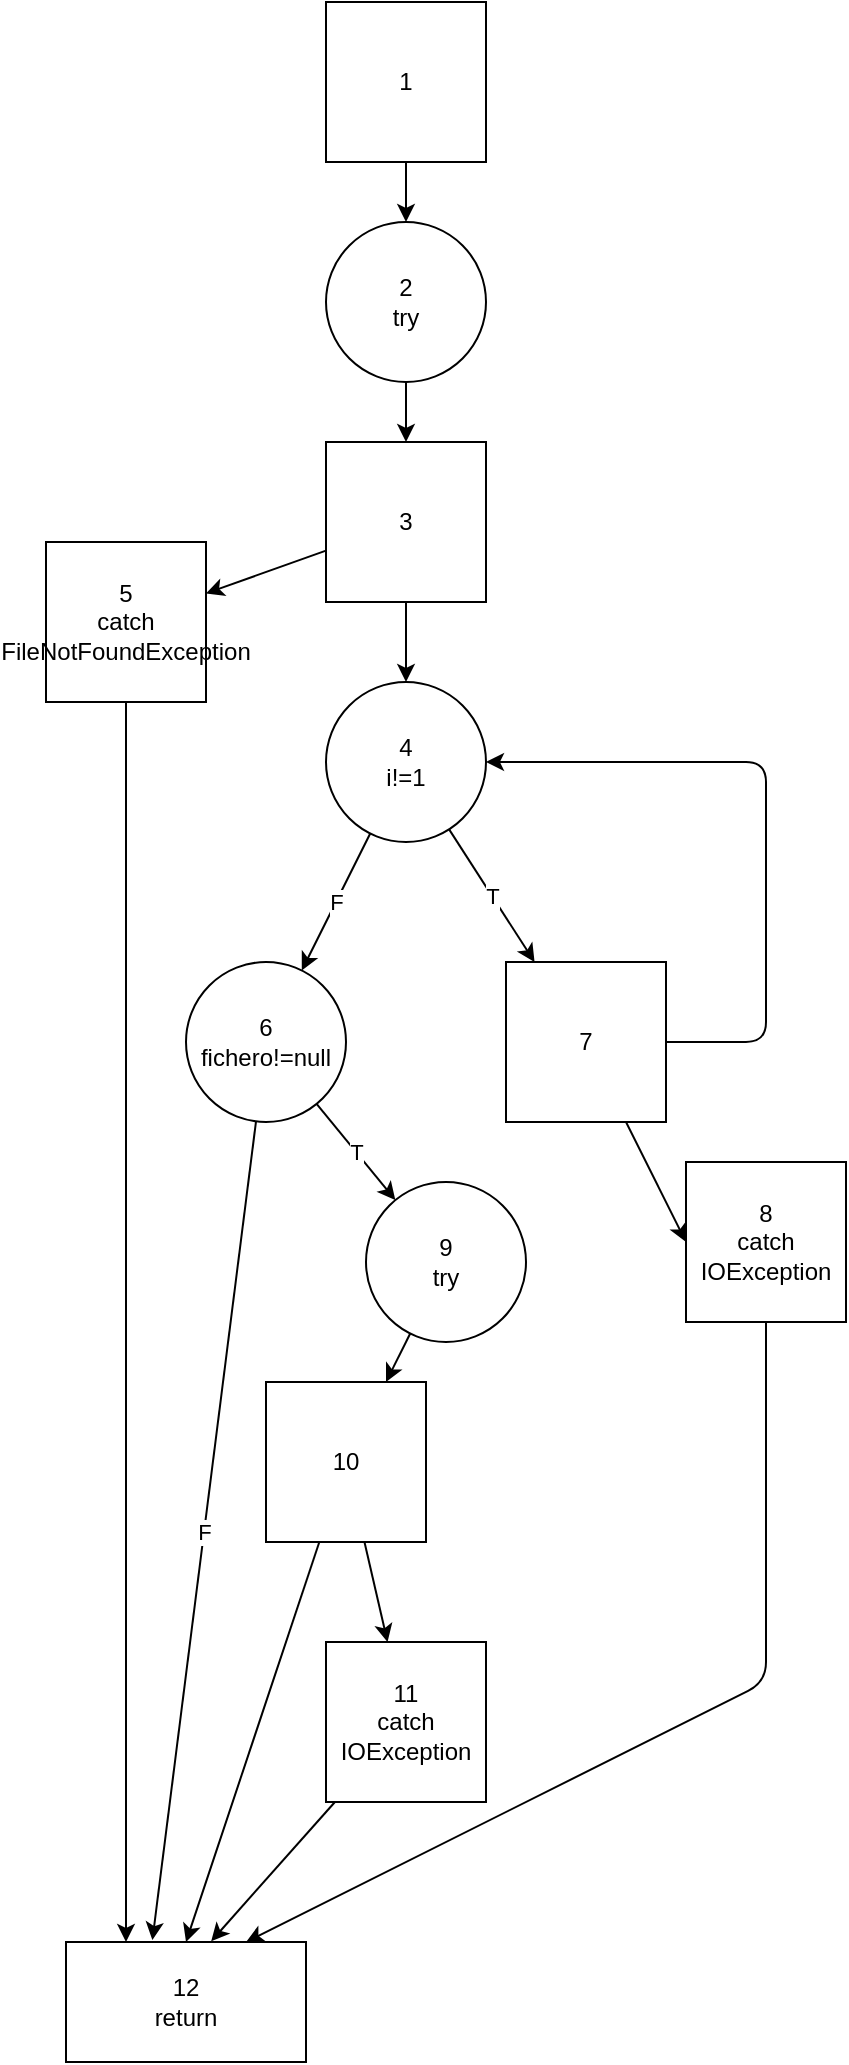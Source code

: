 <mxfile>
    <diagram id="x2j1Rhim9ssBAi3vaH40" name="Página-1">
        <mxGraphModel dx="1813" dy="1006" grid="1" gridSize="10" guides="1" tooltips="1" connect="1" arrows="1" fold="1" page="1" pageScale="1" pageWidth="827" pageHeight="1169" math="0" shadow="0">
            <root>
                <mxCell id="0"/>
                <mxCell id="1" parent="0"/>
                <mxCell id="16" style="edgeStyle=none;html=1;entryX=1;entryY=0.5;entryDx=0;entryDy=0;" parent="1" source="15" edge="1">
                    <mxGeometry relative="1" as="geometry">
                        <mxPoint x="289.999" y="170" as="targetPoint"/>
                        <Array as="points">
                            <mxPoint x="340" y="240"/>
                        </Array>
                    </mxGeometry>
                </mxCell>
                <mxCell id="36" style="edgeStyle=none;html=1;" parent="1" source="35" target="37" edge="1">
                    <mxGeometry relative="1" as="geometry">
                        <mxPoint x="220" y="170" as="targetPoint"/>
                    </mxGeometry>
                </mxCell>
                <mxCell id="35" value="1" style="whiteSpace=wrap;html=1;aspect=fixed;" parent="1" vertex="1">
                    <mxGeometry x="180" y="40" width="80" height="80" as="geometry"/>
                </mxCell>
                <mxCell id="38" style="edgeStyle=none;html=1;" parent="1" source="37" target="39" edge="1">
                    <mxGeometry relative="1" as="geometry">
                        <mxPoint x="220" y="280" as="targetPoint"/>
                    </mxGeometry>
                </mxCell>
                <mxCell id="37" value="2&lt;br&gt;try" style="ellipse;whiteSpace=wrap;html=1;aspect=fixed;" parent="1" vertex="1">
                    <mxGeometry x="180" y="150" width="80" height="80" as="geometry"/>
                </mxCell>
                <mxCell id="40" style="edgeStyle=none;html=1;" parent="1" source="39" target="41" edge="1">
                    <mxGeometry relative="1" as="geometry">
                        <mxPoint x="220" y="390" as="targetPoint"/>
                    </mxGeometry>
                </mxCell>
                <mxCell id="42" style="edgeStyle=none;html=1;" parent="1" source="39" target="43" edge="1">
                    <mxGeometry relative="1" as="geometry">
                        <mxPoint x="120" y="340" as="targetPoint"/>
                    </mxGeometry>
                </mxCell>
                <mxCell id="39" value="3" style="whiteSpace=wrap;html=1;aspect=fixed;" parent="1" vertex="1">
                    <mxGeometry x="180" y="260" width="80" height="80" as="geometry"/>
                </mxCell>
                <mxCell id="45" value="T" style="edgeStyle=none;html=1;" parent="1" source="41" target="49" edge="1">
                    <mxGeometry relative="1" as="geometry">
                        <mxPoint x="300" y="510" as="targetPoint"/>
                    </mxGeometry>
                </mxCell>
                <mxCell id="47" value="F" style="edgeStyle=none;html=1;" parent="1" source="41" target="48" edge="1">
                    <mxGeometry relative="1" as="geometry">
                        <mxPoint x="220" y="570" as="targetPoint"/>
                    </mxGeometry>
                </mxCell>
                <mxCell id="41" value="4&lt;br&gt;i!=1" style="ellipse;whiteSpace=wrap;html=1;aspect=fixed;" parent="1" vertex="1">
                    <mxGeometry x="180" y="380" width="80" height="80" as="geometry"/>
                </mxCell>
                <mxCell id="69" style="edgeStyle=none;html=1;entryX=0.25;entryY=0;entryDx=0;entryDy=0;" edge="1" parent="1" source="43" target="66">
                    <mxGeometry relative="1" as="geometry"/>
                </mxCell>
                <mxCell id="43" value="5&lt;br&gt;catch FileNotFoundException" style="whiteSpace=wrap;html=1;aspect=fixed;" parent="1" vertex="1">
                    <mxGeometry x="40" y="310" width="80" height="80" as="geometry"/>
                </mxCell>
                <mxCell id="52" value="T" style="edgeStyle=none;html=1;" parent="1" source="48" target="55" edge="1">
                    <mxGeometry relative="1" as="geometry">
                        <mxPoint x="170" y="670" as="targetPoint"/>
                    </mxGeometry>
                </mxCell>
                <mxCell id="68" value="F" style="edgeStyle=none;html=1;entryX=0.36;entryY=-0.016;entryDx=0;entryDy=0;entryPerimeter=0;" edge="1" parent="1" source="48" target="66">
                    <mxGeometry relative="1" as="geometry">
                        <mxPoint x="120" y="660" as="targetPoint"/>
                    </mxGeometry>
                </mxCell>
                <mxCell id="48" value="6&lt;br&gt;fichero!=null" style="ellipse;whiteSpace=wrap;html=1;aspect=fixed;" parent="1" vertex="1">
                    <mxGeometry x="110" y="520" width="80" height="80" as="geometry"/>
                </mxCell>
                <mxCell id="50" style="edgeStyle=none;html=1;entryX=0;entryY=0.5;entryDx=0;entryDy=0;" parent="1" source="49" target="51" edge="1">
                    <mxGeometry relative="1" as="geometry">
                        <mxPoint x="500" y="567.273" as="targetPoint"/>
                    </mxGeometry>
                </mxCell>
                <mxCell id="54" style="edgeStyle=none;html=1;entryX=1;entryY=0.5;entryDx=0;entryDy=0;" parent="1" source="49" target="41" edge="1">
                    <mxGeometry relative="1" as="geometry">
                        <mxPoint x="390" y="390" as="targetPoint"/>
                        <Array as="points">
                            <mxPoint x="400" y="560"/>
                            <mxPoint x="400" y="420"/>
                        </Array>
                    </mxGeometry>
                </mxCell>
                <mxCell id="49" value="7" style="whiteSpace=wrap;html=1;aspect=fixed;" parent="1" vertex="1">
                    <mxGeometry x="270" y="520" width="80" height="80" as="geometry"/>
                </mxCell>
                <mxCell id="63" style="edgeStyle=none;html=1;entryX=0.75;entryY=0;entryDx=0;entryDy=0;" edge="1" parent="1" source="51" target="66">
                    <mxGeometry relative="1" as="geometry">
                        <mxPoint x="230" y="1140" as="targetPoint"/>
                        <Array as="points">
                            <mxPoint x="400" y="880"/>
                        </Array>
                    </mxGeometry>
                </mxCell>
                <mxCell id="51" value="8&lt;br&gt;catch IOException" style="whiteSpace=wrap;html=1;aspect=fixed;" parent="1" vertex="1">
                    <mxGeometry x="360" y="620" width="80" height="80" as="geometry"/>
                </mxCell>
                <mxCell id="56" style="edgeStyle=none;html=1;" parent="1" source="55" target="57" edge="1">
                    <mxGeometry relative="1" as="geometry">
                        <mxPoint x="170" y="800" as="targetPoint"/>
                    </mxGeometry>
                </mxCell>
                <mxCell id="55" value="9&lt;br&gt;try" style="ellipse;whiteSpace=wrap;html=1;aspect=fixed;" parent="1" vertex="1">
                    <mxGeometry x="200" y="630" width="80" height="80" as="geometry"/>
                </mxCell>
                <mxCell id="58" style="edgeStyle=none;html=1;" parent="1" source="57" target="59" edge="1">
                    <mxGeometry relative="1" as="geometry">
                        <mxPoint x="300" y="870" as="targetPoint"/>
                    </mxGeometry>
                </mxCell>
                <mxCell id="60" style="edgeStyle=none;html=1;entryX=0.5;entryY=0;entryDx=0;entryDy=0;" parent="1" source="57" target="66" edge="1">
                    <mxGeometry relative="1" as="geometry">
                        <mxPoint x="184.667" y="1100" as="targetPoint"/>
                    </mxGeometry>
                </mxCell>
                <mxCell id="57" value="10" style="whiteSpace=wrap;html=1;aspect=fixed;" parent="1" vertex="1">
                    <mxGeometry x="150" y="730" width="80" height="80" as="geometry"/>
                </mxCell>
                <mxCell id="62" style="edgeStyle=none;html=1;entryX=0.605;entryY=-0.006;entryDx=0;entryDy=0;entryPerimeter=0;" edge="1" parent="1" source="59" target="66">
                    <mxGeometry relative="1" as="geometry">
                        <mxPoint x="201.2" y="1098.24" as="targetPoint"/>
                    </mxGeometry>
                </mxCell>
                <mxCell id="59" value="11&lt;br&gt;catch IOException" style="whiteSpace=wrap;html=1;aspect=fixed;" parent="1" vertex="1">
                    <mxGeometry x="180" y="860" width="80" height="80" as="geometry"/>
                </mxCell>
                <mxCell id="66" value="12&lt;br&gt;return" style="rounded=0;whiteSpace=wrap;html=1;" vertex="1" parent="1">
                    <mxGeometry x="50" y="1010" width="120" height="60" as="geometry"/>
                </mxCell>
            </root>
        </mxGraphModel>
    </diagram>
</mxfile>